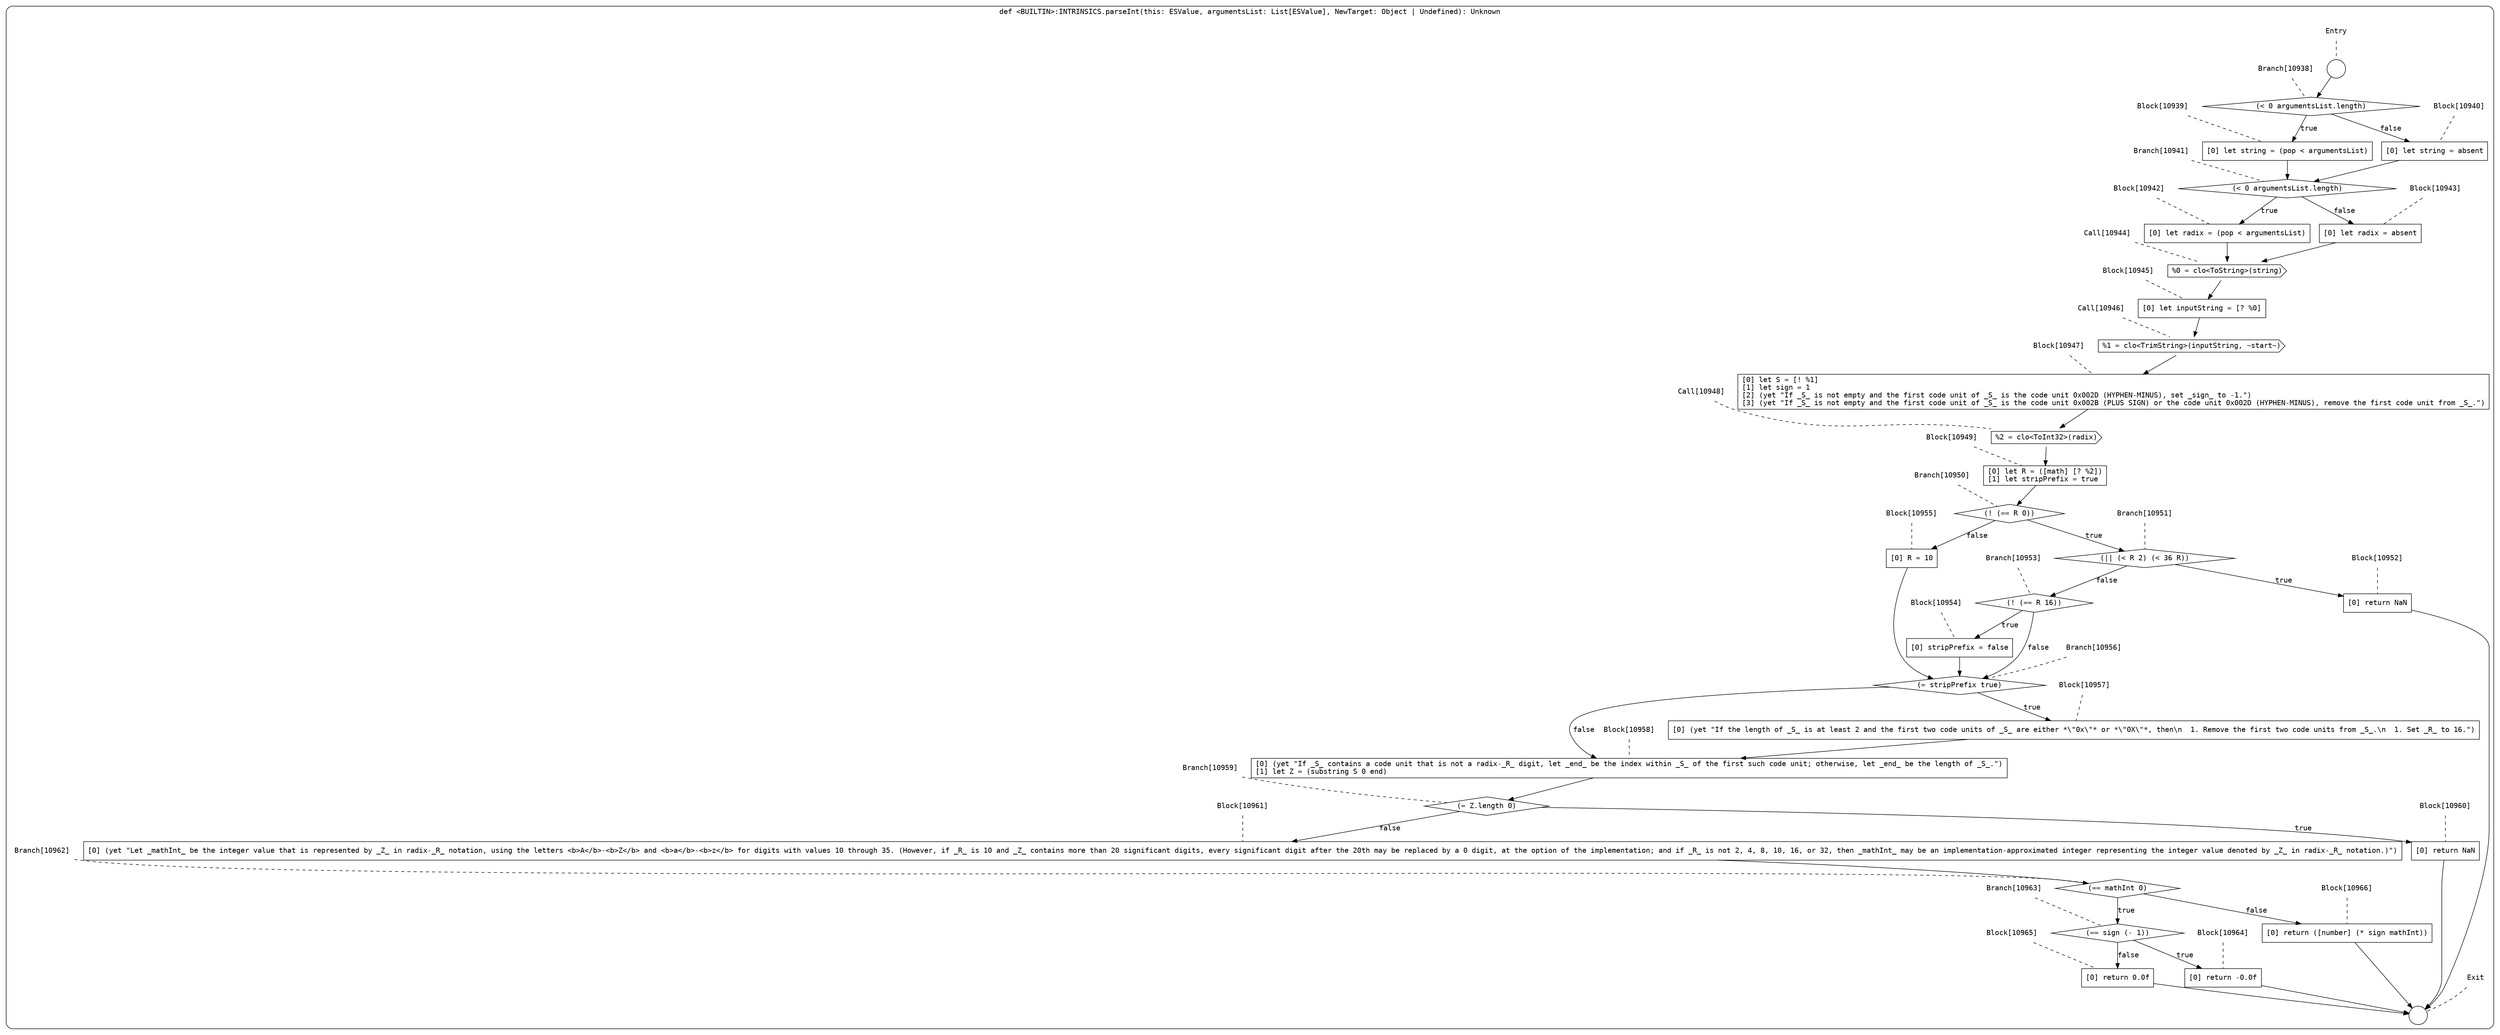 digraph {
  graph [fontname = "Consolas"]
  node [fontname = "Consolas"]
  edge [fontname = "Consolas"]
  subgraph cluster1988 {
    label = "def <BUILTIN>:INTRINSICS.parseInt(this: ESValue, argumentsList: List[ESValue], NewTarget: Object | Undefined): Unknown"
    style = rounded
    cluster1988_entry_name [shape=none, label=<<font color="black">Entry</font>>]
    cluster1988_entry_name -> cluster1988_entry [arrowhead=none, color="black", style=dashed]
    cluster1988_entry [shape=circle label=" " color="black" fillcolor="white" style=filled]
    cluster1988_entry -> node10938 [color="black"]
    cluster1988_exit_name [shape=none, label=<<font color="black">Exit</font>>]
    cluster1988_exit_name -> cluster1988_exit [arrowhead=none, color="black", style=dashed]
    cluster1988_exit [shape=circle label=" " color="black" fillcolor="white" style=filled]
    node10938_name [shape=none, label=<<font color="black">Branch[10938]</font>>]
    node10938_name -> node10938 [arrowhead=none, color="black", style=dashed]
    node10938 [shape=diamond, label=<<font color="black">(&lt; 0 argumentsList.length)</font>> color="black" fillcolor="white", style=filled]
    node10938 -> node10939 [label=<<font color="black">true</font>> color="black"]
    node10938 -> node10940 [label=<<font color="black">false</font>> color="black"]
    node10939_name [shape=none, label=<<font color="black">Block[10939]</font>>]
    node10939_name -> node10939 [arrowhead=none, color="black", style=dashed]
    node10939 [shape=box, label=<<font color="black">[0] let string = (pop &lt; argumentsList)<BR ALIGN="LEFT"/></font>> color="black" fillcolor="white", style=filled]
    node10939 -> node10941 [color="black"]
    node10940_name [shape=none, label=<<font color="black">Block[10940]</font>>]
    node10940_name -> node10940 [arrowhead=none, color="black", style=dashed]
    node10940 [shape=box, label=<<font color="black">[0] let string = absent<BR ALIGN="LEFT"/></font>> color="black" fillcolor="white", style=filled]
    node10940 -> node10941 [color="black"]
    node10941_name [shape=none, label=<<font color="black">Branch[10941]</font>>]
    node10941_name -> node10941 [arrowhead=none, color="black", style=dashed]
    node10941 [shape=diamond, label=<<font color="black">(&lt; 0 argumentsList.length)</font>> color="black" fillcolor="white", style=filled]
    node10941 -> node10942 [label=<<font color="black">true</font>> color="black"]
    node10941 -> node10943 [label=<<font color="black">false</font>> color="black"]
    node10942_name [shape=none, label=<<font color="black">Block[10942]</font>>]
    node10942_name -> node10942 [arrowhead=none, color="black", style=dashed]
    node10942 [shape=box, label=<<font color="black">[0] let radix = (pop &lt; argumentsList)<BR ALIGN="LEFT"/></font>> color="black" fillcolor="white", style=filled]
    node10942 -> node10944 [color="black"]
    node10943_name [shape=none, label=<<font color="black">Block[10943]</font>>]
    node10943_name -> node10943 [arrowhead=none, color="black", style=dashed]
    node10943 [shape=box, label=<<font color="black">[0] let radix = absent<BR ALIGN="LEFT"/></font>> color="black" fillcolor="white", style=filled]
    node10943 -> node10944 [color="black"]
    node10944_name [shape=none, label=<<font color="black">Call[10944]</font>>]
    node10944_name -> node10944 [arrowhead=none, color="black", style=dashed]
    node10944 [shape=cds, label=<<font color="black">%0 = clo&lt;ToString&gt;(string)</font>> color="black" fillcolor="white", style=filled]
    node10944 -> node10945 [color="black"]
    node10945_name [shape=none, label=<<font color="black">Block[10945]</font>>]
    node10945_name -> node10945 [arrowhead=none, color="black", style=dashed]
    node10945 [shape=box, label=<<font color="black">[0] let inputString = [? %0]<BR ALIGN="LEFT"/></font>> color="black" fillcolor="white", style=filled]
    node10945 -> node10946 [color="black"]
    node10946_name [shape=none, label=<<font color="black">Call[10946]</font>>]
    node10946_name -> node10946 [arrowhead=none, color="black", style=dashed]
    node10946 [shape=cds, label=<<font color="black">%1 = clo&lt;TrimString&gt;(inputString, ~start~)</font>> color="black" fillcolor="white", style=filled]
    node10946 -> node10947 [color="black"]
    node10947_name [shape=none, label=<<font color="black">Block[10947]</font>>]
    node10947_name -> node10947 [arrowhead=none, color="black", style=dashed]
    node10947 [shape=box, label=<<font color="black">[0] let S = [! %1]<BR ALIGN="LEFT"/>[1] let sign = 1<BR ALIGN="LEFT"/>[2] (yet &quot;If _S_ is not empty and the first code unit of _S_ is the code unit 0x002D (HYPHEN-MINUS), set _sign_ to -1.&quot;)<BR ALIGN="LEFT"/>[3] (yet &quot;If _S_ is not empty and the first code unit of _S_ is the code unit 0x002B (PLUS SIGN) or the code unit 0x002D (HYPHEN-MINUS), remove the first code unit from _S_.&quot;)<BR ALIGN="LEFT"/></font>> color="black" fillcolor="white", style=filled]
    node10947 -> node10948 [color="black"]
    node10948_name [shape=none, label=<<font color="black">Call[10948]</font>>]
    node10948_name -> node10948 [arrowhead=none, color="black", style=dashed]
    node10948 [shape=cds, label=<<font color="black">%2 = clo&lt;ToInt32&gt;(radix)</font>> color="black" fillcolor="white", style=filled]
    node10948 -> node10949 [color="black"]
    node10949_name [shape=none, label=<<font color="black">Block[10949]</font>>]
    node10949_name -> node10949 [arrowhead=none, color="black", style=dashed]
    node10949 [shape=box, label=<<font color="black">[0] let R = ([math] [? %2])<BR ALIGN="LEFT"/>[1] let stripPrefix = true<BR ALIGN="LEFT"/></font>> color="black" fillcolor="white", style=filled]
    node10949 -> node10950 [color="black"]
    node10950_name [shape=none, label=<<font color="black">Branch[10950]</font>>]
    node10950_name -> node10950 [arrowhead=none, color="black", style=dashed]
    node10950 [shape=diamond, label=<<font color="black">(! (== R 0))</font>> color="black" fillcolor="white", style=filled]
    node10950 -> node10951 [label=<<font color="black">true</font>> color="black"]
    node10950 -> node10955 [label=<<font color="black">false</font>> color="black"]
    node10951_name [shape=none, label=<<font color="black">Branch[10951]</font>>]
    node10951_name -> node10951 [arrowhead=none, color="black", style=dashed]
    node10951 [shape=diamond, label=<<font color="black">(|| (&lt; R 2) (&lt; 36 R))</font>> color="black" fillcolor="white", style=filled]
    node10951 -> node10952 [label=<<font color="black">true</font>> color="black"]
    node10951 -> node10953 [label=<<font color="black">false</font>> color="black"]
    node10955_name [shape=none, label=<<font color="black">Block[10955]</font>>]
    node10955_name -> node10955 [arrowhead=none, color="black", style=dashed]
    node10955 [shape=box, label=<<font color="black">[0] R = 10<BR ALIGN="LEFT"/></font>> color="black" fillcolor="white", style=filled]
    node10955 -> node10956 [color="black"]
    node10952_name [shape=none, label=<<font color="black">Block[10952]</font>>]
    node10952_name -> node10952 [arrowhead=none, color="black", style=dashed]
    node10952 [shape=box, label=<<font color="black">[0] return NaN<BR ALIGN="LEFT"/></font>> color="black" fillcolor="white", style=filled]
    node10952 -> cluster1988_exit [color="black"]
    node10953_name [shape=none, label=<<font color="black">Branch[10953]</font>>]
    node10953_name -> node10953 [arrowhead=none, color="black", style=dashed]
    node10953 [shape=diamond, label=<<font color="black">(! (== R 16))</font>> color="black" fillcolor="white", style=filled]
    node10953 -> node10954 [label=<<font color="black">true</font>> color="black"]
    node10953 -> node10956 [label=<<font color="black">false</font>> color="black"]
    node10956_name [shape=none, label=<<font color="black">Branch[10956]</font>>]
    node10956_name -> node10956 [arrowhead=none, color="black", style=dashed]
    node10956 [shape=diamond, label=<<font color="black">(= stripPrefix true)</font>> color="black" fillcolor="white", style=filled]
    node10956 -> node10957 [label=<<font color="black">true</font>> color="black"]
    node10956 -> node10958 [label=<<font color="black">false</font>> color="black"]
    node10954_name [shape=none, label=<<font color="black">Block[10954]</font>>]
    node10954_name -> node10954 [arrowhead=none, color="black", style=dashed]
    node10954 [shape=box, label=<<font color="black">[0] stripPrefix = false<BR ALIGN="LEFT"/></font>> color="black" fillcolor="white", style=filled]
    node10954 -> node10956 [color="black"]
    node10957_name [shape=none, label=<<font color="black">Block[10957]</font>>]
    node10957_name -> node10957 [arrowhead=none, color="black", style=dashed]
    node10957 [shape=box, label=<<font color="black">[0] (yet &quot;If the length of _S_ is at least 2 and the first two code units of _S_ are either *\&quot;0x\&quot;* or *\&quot;0X\&quot;*, then\n  1. Remove the first two code units from _S_.\n  1. Set _R_ to 16.&quot;)<BR ALIGN="LEFT"/></font>> color="black" fillcolor="white", style=filled]
    node10957 -> node10958 [color="black"]
    node10958_name [shape=none, label=<<font color="black">Block[10958]</font>>]
    node10958_name -> node10958 [arrowhead=none, color="black", style=dashed]
    node10958 [shape=box, label=<<font color="black">[0] (yet &quot;If _S_ contains a code unit that is not a radix-_R_ digit, let _end_ be the index within _S_ of the first such code unit; otherwise, let _end_ be the length of _S_.&quot;)<BR ALIGN="LEFT"/>[1] let Z = (substring S 0 end)<BR ALIGN="LEFT"/></font>> color="black" fillcolor="white", style=filled]
    node10958 -> node10959 [color="black"]
    node10959_name [shape=none, label=<<font color="black">Branch[10959]</font>>]
    node10959_name -> node10959 [arrowhead=none, color="black", style=dashed]
    node10959 [shape=diamond, label=<<font color="black">(= Z.length 0)</font>> color="black" fillcolor="white", style=filled]
    node10959 -> node10960 [label=<<font color="black">true</font>> color="black"]
    node10959 -> node10961 [label=<<font color="black">false</font>> color="black"]
    node10960_name [shape=none, label=<<font color="black">Block[10960]</font>>]
    node10960_name -> node10960 [arrowhead=none, color="black", style=dashed]
    node10960 [shape=box, label=<<font color="black">[0] return NaN<BR ALIGN="LEFT"/></font>> color="black" fillcolor="white", style=filled]
    node10960 -> cluster1988_exit [color="black"]
    node10961_name [shape=none, label=<<font color="black">Block[10961]</font>>]
    node10961_name -> node10961 [arrowhead=none, color="black", style=dashed]
    node10961 [shape=box, label=<<font color="black">[0] (yet &quot;Let _mathInt_ be the integer value that is represented by _Z_ in radix-_R_ notation, using the letters &lt;b&gt;A&lt;/b&gt;-&lt;b&gt;Z&lt;/b&gt; and &lt;b&gt;a&lt;/b&gt;-&lt;b&gt;z&lt;/b&gt; for digits with values 10 through 35. (However, if _R_ is 10 and _Z_ contains more than 20 significant digits, every significant digit after the 20th may be replaced by a 0 digit, at the option of the implementation; and if _R_ is not 2, 4, 8, 10, 16, or 32, then _mathInt_ may be an implementation-approximated integer representing the integer value denoted by _Z_ in radix-_R_ notation.)&quot;)<BR ALIGN="LEFT"/></font>> color="black" fillcolor="white", style=filled]
    node10961 -> node10962 [color="black"]
    node10962_name [shape=none, label=<<font color="black">Branch[10962]</font>>]
    node10962_name -> node10962 [arrowhead=none, color="black", style=dashed]
    node10962 [shape=diamond, label=<<font color="black">(== mathInt 0)</font>> color="black" fillcolor="white", style=filled]
    node10962 -> node10963 [label=<<font color="black">true</font>> color="black"]
    node10962 -> node10966 [label=<<font color="black">false</font>> color="black"]
    node10963_name [shape=none, label=<<font color="black">Branch[10963]</font>>]
    node10963_name -> node10963 [arrowhead=none, color="black", style=dashed]
    node10963 [shape=diamond, label=<<font color="black">(== sign (- 1))</font>> color="black" fillcolor="white", style=filled]
    node10963 -> node10964 [label=<<font color="black">true</font>> color="black"]
    node10963 -> node10965 [label=<<font color="black">false</font>> color="black"]
    node10966_name [shape=none, label=<<font color="black">Block[10966]</font>>]
    node10966_name -> node10966 [arrowhead=none, color="black", style=dashed]
    node10966 [shape=box, label=<<font color="black">[0] return ([number] (* sign mathInt))<BR ALIGN="LEFT"/></font>> color="black" fillcolor="white", style=filled]
    node10966 -> cluster1988_exit [color="black"]
    node10964_name [shape=none, label=<<font color="black">Block[10964]</font>>]
    node10964_name -> node10964 [arrowhead=none, color="black", style=dashed]
    node10964 [shape=box, label=<<font color="black">[0] return -0.0f<BR ALIGN="LEFT"/></font>> color="black" fillcolor="white", style=filled]
    node10964 -> cluster1988_exit [color="black"]
    node10965_name [shape=none, label=<<font color="black">Block[10965]</font>>]
    node10965_name -> node10965 [arrowhead=none, color="black", style=dashed]
    node10965 [shape=box, label=<<font color="black">[0] return 0.0f<BR ALIGN="LEFT"/></font>> color="black" fillcolor="white", style=filled]
    node10965 -> cluster1988_exit [color="black"]
  }
}